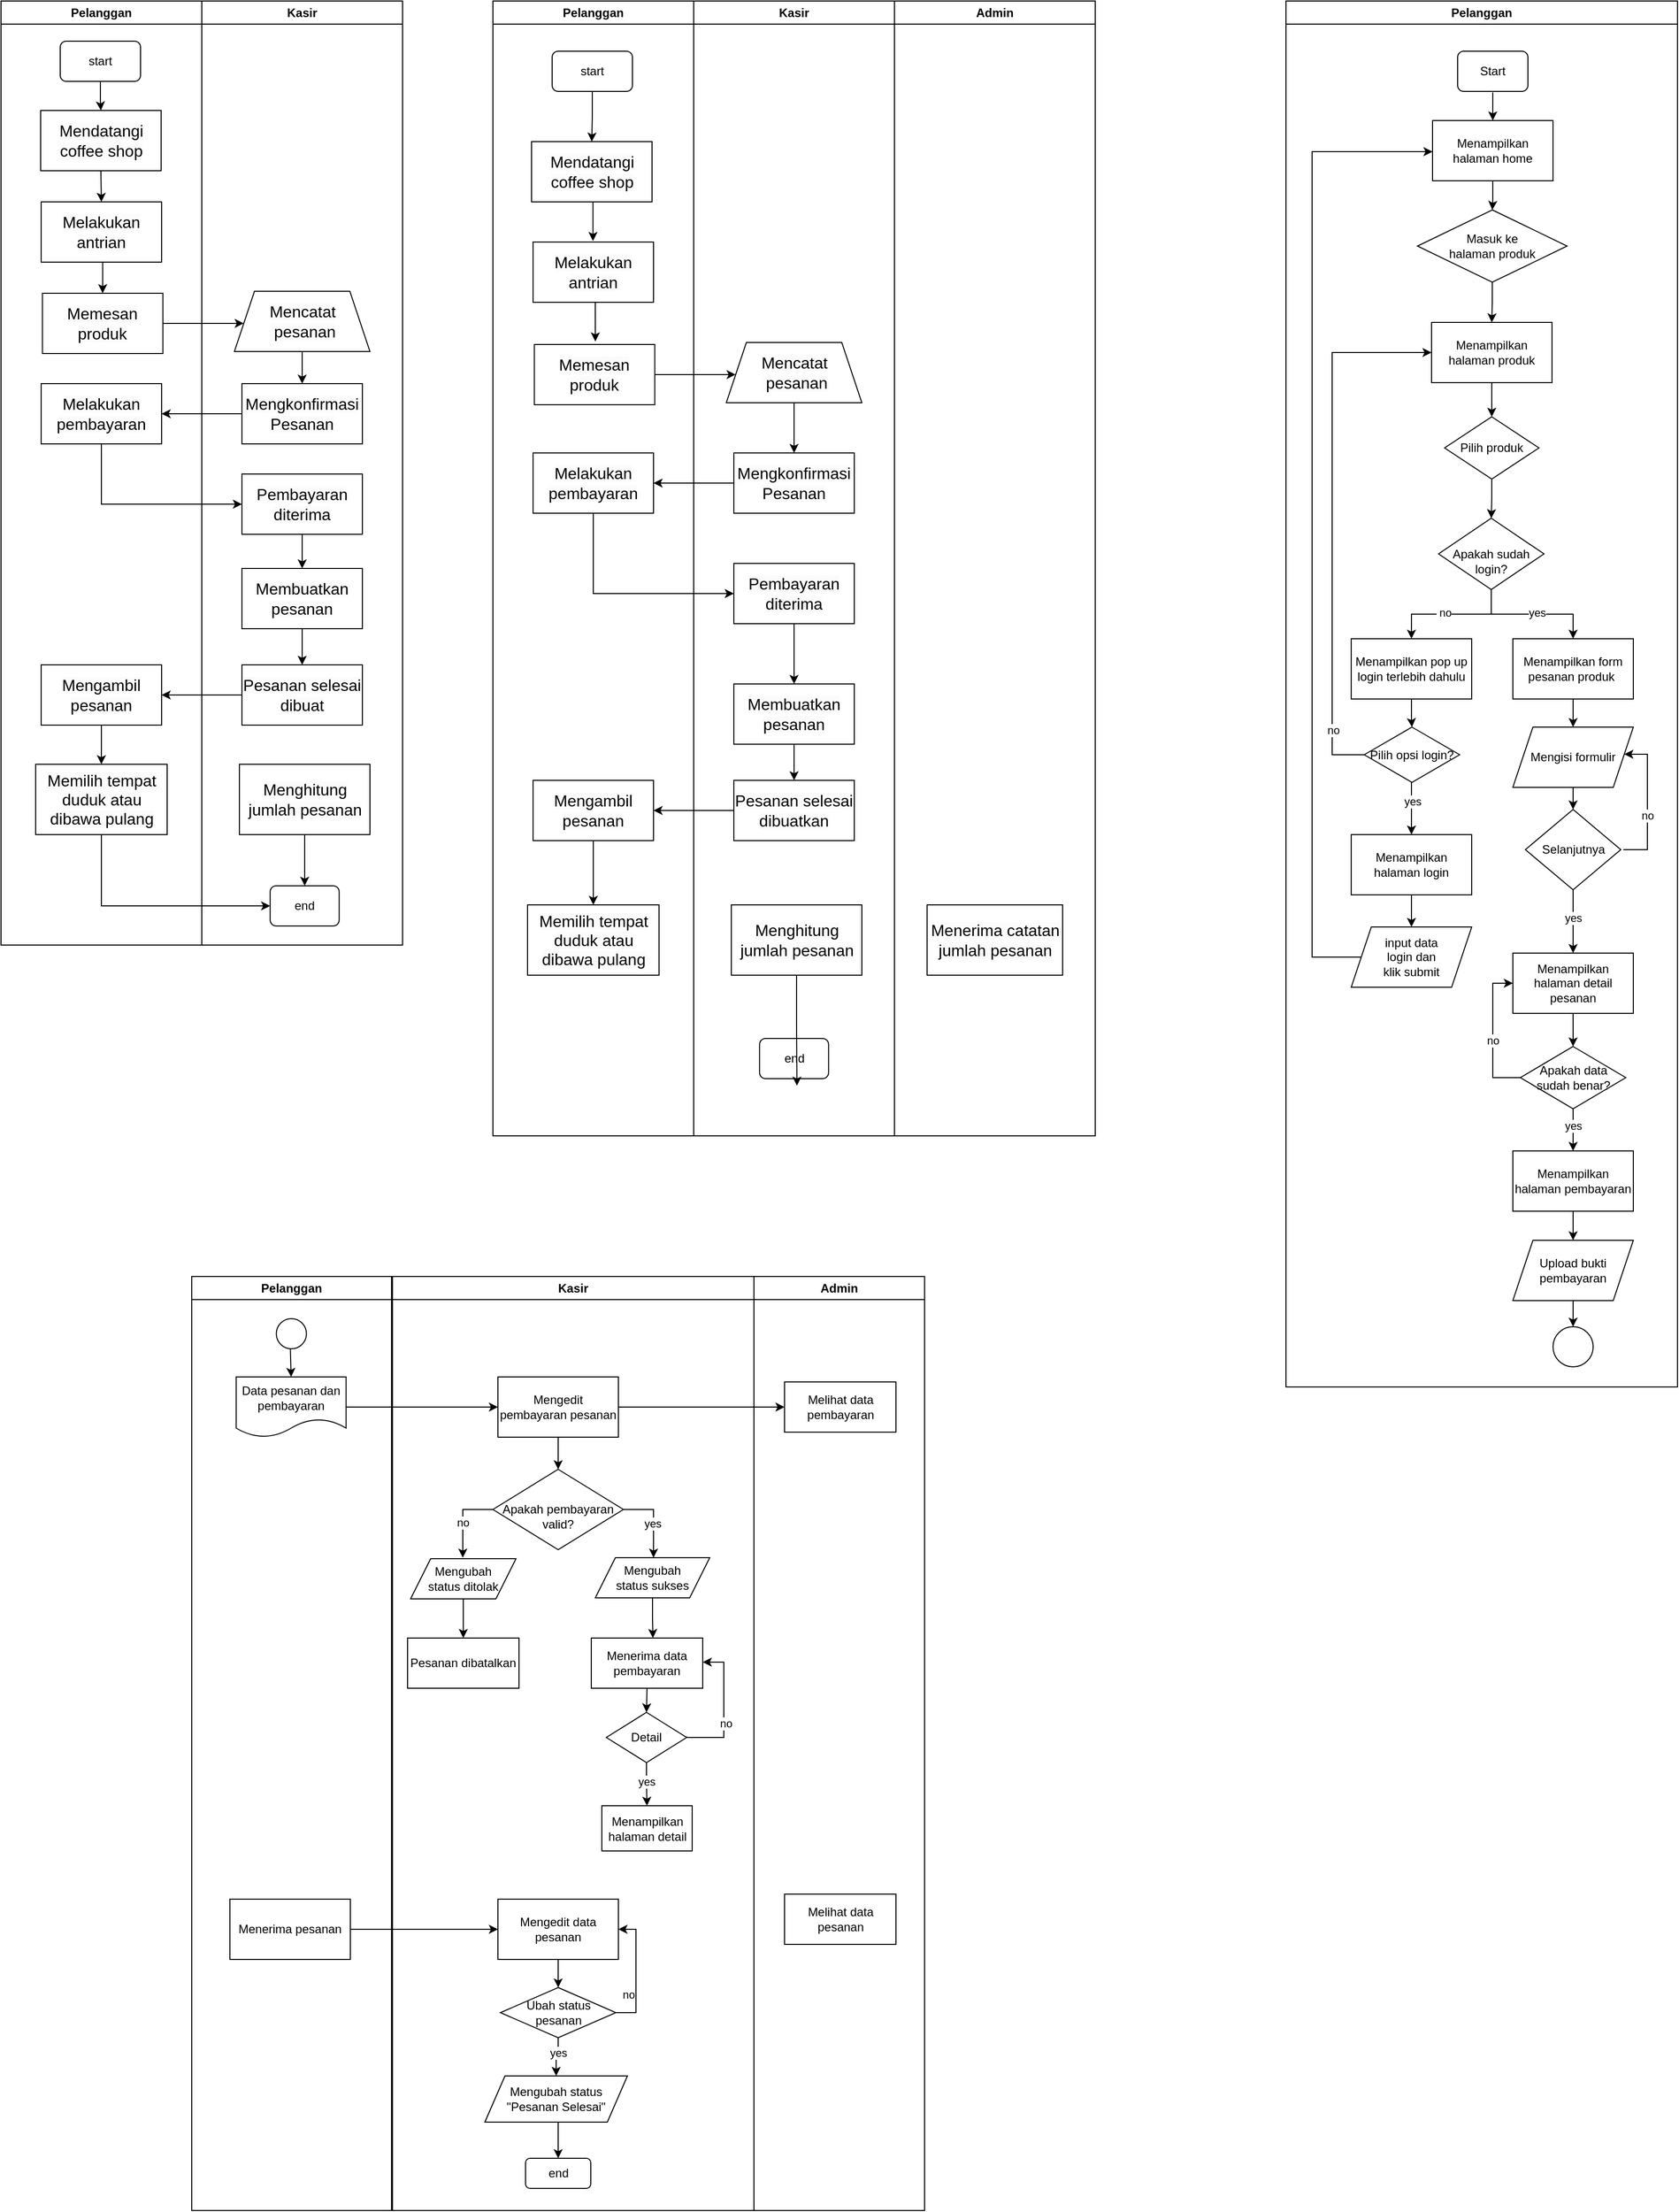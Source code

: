 <mxfile version="22.1.7" type="github">
  <diagram name="arsi -berjalan" id="NJvHbYUtmTnHZ8qLv1Gm">
    <mxGraphModel dx="2171" dy="1382" grid="1" gridSize="10" guides="1" tooltips="1" connect="1" arrows="1" fold="1" page="1" pageScale="1" pageWidth="827" pageHeight="1169" math="0" shadow="0">
      <root>
        <mxCell id="0" />
        <mxCell id="1" parent="0" />
        <mxCell id="jcb7iHF1FWQuhyqtT_9i-1" value="Pelanggan" style="swimlane;whiteSpace=wrap;html=1;" parent="1" vertex="1">
          <mxGeometry x="80" y="80" width="200" height="940" as="geometry" />
        </mxCell>
        <mxCell id="jcb7iHF1FWQuhyqtT_9i-131" style="edgeStyle=orthogonalEdgeStyle;rounded=0;orthogonalLoop=1;jettySize=auto;html=1;exitX=0.5;exitY=1;exitDx=0;exitDy=0;entryX=0.5;entryY=0;entryDx=0;entryDy=0;" parent="jcb7iHF1FWQuhyqtT_9i-1" source="jcb7iHF1FWQuhyqtT_9i-12" target="jcb7iHF1FWQuhyqtT_9i-31" edge="1">
          <mxGeometry relative="1" as="geometry" />
        </mxCell>
        <mxCell id="jcb7iHF1FWQuhyqtT_9i-12" value="&lt;span style=&quot;color: rgb(0, 0, 0); font-family: Helvetica; font-size: 16px; font-style: normal; font-variant-ligatures: normal; font-variant-caps: normal; font-weight: 400; letter-spacing: normal; orphans: 2; text-align: center; text-indent: 0px; text-transform: none; widows: 2; word-spacing: 0px; -webkit-text-stroke-width: 0px; background-color: rgb(251, 251, 251); text-decoration-thickness: initial; text-decoration-style: initial; text-decoration-color: initial; float: none; display: inline !important;&quot;&gt;Mendatangi coffee shop&lt;/span&gt;" style="rounded=0;whiteSpace=wrap;html=1;" parent="jcb7iHF1FWQuhyqtT_9i-1" vertex="1">
          <mxGeometry x="39.5" y="109" width="120" height="60" as="geometry" />
        </mxCell>
        <mxCell id="jcb7iHF1FWQuhyqtT_9i-14" value="&lt;span style=&quot;color: rgb(0, 0, 0); font-family: Helvetica; font-size: 16px; font-style: normal; font-variant-ligatures: normal; font-variant-caps: normal; font-weight: 400; letter-spacing: normal; orphans: 2; text-align: center; text-indent: 0px; text-transform: none; widows: 2; word-spacing: 0px; -webkit-text-stroke-width: 0px; background-color: rgb(251, 251, 251); text-decoration-thickness: initial; text-decoration-style: initial; text-decoration-color: initial; float: none; display: inline !important;&quot;&gt;Memesan produk&lt;/span&gt;" style="rounded=0;whiteSpace=wrap;html=1;" parent="jcb7iHF1FWQuhyqtT_9i-1" vertex="1">
          <mxGeometry x="41.27" y="291" width="120" height="60" as="geometry" />
        </mxCell>
        <mxCell id="jcb7iHF1FWQuhyqtT_9i-19" style="edgeStyle=orthogonalEdgeStyle;rounded=0;orthogonalLoop=1;jettySize=auto;html=1;entryX=0.5;entryY=0;entryDx=0;entryDy=0;" parent="jcb7iHF1FWQuhyqtT_9i-1" source="jcb7iHF1FWQuhyqtT_9i-20" target="jcb7iHF1FWQuhyqtT_9i-12" edge="1">
          <mxGeometry relative="1" as="geometry" />
        </mxCell>
        <mxCell id="jcb7iHF1FWQuhyqtT_9i-20" value="start" style="rounded=1;whiteSpace=wrap;html=1;" parent="jcb7iHF1FWQuhyqtT_9i-1" vertex="1">
          <mxGeometry x="59" y="40" width="80" height="40" as="geometry" />
        </mxCell>
        <mxCell id="jcb7iHF1FWQuhyqtT_9i-133" style="edgeStyle=orthogonalEdgeStyle;rounded=0;orthogonalLoop=1;jettySize=auto;html=1;exitX=0.5;exitY=1;exitDx=0;exitDy=0;entryX=0.5;entryY=0;entryDx=0;entryDy=0;" parent="jcb7iHF1FWQuhyqtT_9i-1" source="jcb7iHF1FWQuhyqtT_9i-31" target="jcb7iHF1FWQuhyqtT_9i-14" edge="1">
          <mxGeometry relative="1" as="geometry" />
        </mxCell>
        <mxCell id="jcb7iHF1FWQuhyqtT_9i-31" value="&lt;span style=&quot;color: rgb(0, 0, 0); font-family: Helvetica; font-size: 16px; font-style: normal; font-variant-ligatures: normal; font-variant-caps: normal; font-weight: 400; letter-spacing: normal; orphans: 2; text-align: center; text-indent: 0px; text-transform: none; widows: 2; word-spacing: 0px; -webkit-text-stroke-width: 0px; background-color: rgb(251, 251, 251); text-decoration-thickness: initial; text-decoration-style: initial; text-decoration-color: initial; float: none; display: inline !important;&quot;&gt;Melakukan antrian&lt;/span&gt;" style="rounded=0;whiteSpace=wrap;html=1;" parent="jcb7iHF1FWQuhyqtT_9i-1" vertex="1">
          <mxGeometry x="40" y="200" width="120" height="60" as="geometry" />
        </mxCell>
        <mxCell id="jcb7iHF1FWQuhyqtT_9i-77" value="&lt;span style=&quot;color: rgb(0, 0, 0); font-family: Helvetica; font-size: 16px; font-style: normal; font-variant-ligatures: normal; font-variant-caps: normal; font-weight: 400; letter-spacing: normal; orphans: 2; text-align: center; text-indent: 0px; text-transform: none; widows: 2; word-spacing: 0px; -webkit-text-stroke-width: 0px; background-color: rgb(251, 251, 251); text-decoration-thickness: initial; text-decoration-style: initial; text-decoration-color: initial; float: none; display: inline !important;&quot;&gt;Melakukan pembayaran&lt;/span&gt;" style="rounded=0;whiteSpace=wrap;html=1;" parent="jcb7iHF1FWQuhyqtT_9i-1" vertex="1">
          <mxGeometry x="40" y="381" width="120" height="60" as="geometry" />
        </mxCell>
        <mxCell id="jcb7iHF1FWQuhyqtT_9i-93" style="edgeStyle=orthogonalEdgeStyle;rounded=0;orthogonalLoop=1;jettySize=auto;html=1;exitX=0.5;exitY=1;exitDx=0;exitDy=0;" parent="jcb7iHF1FWQuhyqtT_9i-1" source="jcb7iHF1FWQuhyqtT_9i-79" target="jcb7iHF1FWQuhyqtT_9i-88" edge="1">
          <mxGeometry relative="1" as="geometry" />
        </mxCell>
        <mxCell id="jcb7iHF1FWQuhyqtT_9i-79" value="&lt;span style=&quot;color: rgb(0, 0, 0); font-family: Helvetica; font-size: 16px; font-style: normal; font-variant-ligatures: normal; font-variant-caps: normal; font-weight: 400; letter-spacing: normal; orphans: 2; text-align: center; text-indent: 0px; text-transform: none; widows: 2; word-spacing: 0px; -webkit-text-stroke-width: 0px; background-color: rgb(251, 251, 251); text-decoration-thickness: initial; text-decoration-style: initial; text-decoration-color: initial; float: none; display: inline !important;&quot;&gt;Mengambil pesanan&lt;/span&gt;" style="rounded=0;whiteSpace=wrap;html=1;" parent="jcb7iHF1FWQuhyqtT_9i-1" vertex="1">
          <mxGeometry x="40" y="661" width="120" height="60" as="geometry" />
        </mxCell>
        <mxCell id="jcb7iHF1FWQuhyqtT_9i-88" value="&lt;span style=&quot;color: rgb(0, 0, 0); font-family: Helvetica; font-size: 16px; font-style: normal; font-variant-ligatures: normal; font-variant-caps: normal; font-weight: 400; letter-spacing: normal; orphans: 2; text-align: center; text-indent: 0px; text-transform: none; widows: 2; word-spacing: 0px; -webkit-text-stroke-width: 0px; background-color: rgb(251, 251, 251); text-decoration-thickness: initial; text-decoration-style: initial; text-decoration-color: initial; float: none; display: inline !important;&quot;&gt;Memilih tempat duduk atau dibawa pulang&lt;/span&gt;" style="rounded=0;whiteSpace=wrap;html=1;" parent="jcb7iHF1FWQuhyqtT_9i-1" vertex="1">
          <mxGeometry x="34.5" y="760" width="131" height="70" as="geometry" />
        </mxCell>
        <mxCell id="jcb7iHF1FWQuhyqtT_9i-21" value="Kasir" style="swimlane;whiteSpace=wrap;html=1;" parent="1" vertex="1">
          <mxGeometry x="280" y="80" width="200" height="940" as="geometry" />
        </mxCell>
        <mxCell id="jcb7iHF1FWQuhyqtT_9i-70" value="&lt;span style=&quot;font-size: 16px;&quot;&gt;Mencatat Form pesanan&lt;/span&gt;" style="shape=document;whiteSpace=wrap;html=1;boundedLbl=1;" parent="jcb7iHF1FWQuhyqtT_9i-21" vertex="1">
          <mxGeometry x="53.75" y="305" width="92" height="40" as="geometry" />
        </mxCell>
        <mxCell id="jcb7iHF1FWQuhyqtT_9i-76" style="edgeStyle=orthogonalEdgeStyle;rounded=0;orthogonalLoop=1;jettySize=auto;html=1;exitX=0.5;exitY=1;exitDx=0;exitDy=0;" parent="jcb7iHF1FWQuhyqtT_9i-21" source="jcb7iHF1FWQuhyqtT_9i-74" target="jcb7iHF1FWQuhyqtT_9i-15" edge="1">
          <mxGeometry relative="1" as="geometry" />
        </mxCell>
        <mxCell id="jcb7iHF1FWQuhyqtT_9i-74" value="&lt;span style=&quot;color: rgb(0, 0, 0); font-family: Helvetica; font-size: 16px; font-style: normal; font-variant-ligatures: normal; font-variant-caps: normal; font-weight: 400; letter-spacing: normal; orphans: 2; text-align: center; text-indent: 0px; text-transform: none; widows: 2; word-spacing: 0px; -webkit-text-stroke-width: 0px; background-color: rgb(251, 251, 251); text-decoration-thickness: initial; text-decoration-style: initial; text-decoration-color: initial; float: none; display: inline !important;&quot;&gt;Mencatat&lt;br&gt;&amp;nbsp;pesanan&lt;/span&gt;" style="shape=trapezoid;perimeter=trapezoidPerimeter;whiteSpace=wrap;html=1;fixedSize=1;" parent="jcb7iHF1FWQuhyqtT_9i-21" vertex="1">
          <mxGeometry x="32.5" y="289" width="135" height="60" as="geometry" />
        </mxCell>
        <mxCell id="jcb7iHF1FWQuhyqtT_9i-46" value="end" style="rounded=1;whiteSpace=wrap;html=1;" parent="jcb7iHF1FWQuhyqtT_9i-21" vertex="1">
          <mxGeometry x="68.12" y="881" width="68.75" height="40" as="geometry" />
        </mxCell>
        <mxCell id="jcb7iHF1FWQuhyqtT_9i-15" value="&lt;span style=&quot;color: rgb(0, 0, 0); font-family: Helvetica; font-size: 16px; font-style: normal; font-variant-ligatures: normal; font-variant-caps: normal; font-weight: 400; letter-spacing: normal; orphans: 2; text-align: center; text-indent: 0px; text-transform: none; widows: 2; word-spacing: 0px; -webkit-text-stroke-width: 0px; background-color: rgb(251, 251, 251); text-decoration-thickness: initial; text-decoration-style: initial; text-decoration-color: initial; float: none; display: inline !important;&quot;&gt;Mengkonfirmasi Pesanan&lt;/span&gt;" style="rounded=0;whiteSpace=wrap;html=1;" parent="jcb7iHF1FWQuhyqtT_9i-21" vertex="1">
          <mxGeometry x="40" y="381" width="120" height="60" as="geometry" />
        </mxCell>
        <mxCell id="jcb7iHF1FWQuhyqtT_9i-85" style="edgeStyle=orthogonalEdgeStyle;rounded=0;orthogonalLoop=1;jettySize=auto;html=1;exitX=0.5;exitY=1;exitDx=0;exitDy=0;" parent="jcb7iHF1FWQuhyqtT_9i-21" source="jcb7iHF1FWQuhyqtT_9i-81" target="jcb7iHF1FWQuhyqtT_9i-84" edge="1">
          <mxGeometry relative="1" as="geometry" />
        </mxCell>
        <mxCell id="jcb7iHF1FWQuhyqtT_9i-81" value="&lt;span style=&quot;color: rgb(0, 0, 0); font-family: Helvetica; font-size: 16px; font-style: normal; font-variant-ligatures: normal; font-variant-caps: normal; font-weight: 400; letter-spacing: normal; orphans: 2; text-align: center; text-indent: 0px; text-transform: none; widows: 2; word-spacing: 0px; -webkit-text-stroke-width: 0px; background-color: rgb(251, 251, 251); text-decoration-thickness: initial; text-decoration-style: initial; text-decoration-color: initial; float: none; display: inline !important;&quot;&gt;Pembayaran diterima&lt;/span&gt;" style="rounded=0;whiteSpace=wrap;html=1;" parent="jcb7iHF1FWQuhyqtT_9i-21" vertex="1">
          <mxGeometry x="40" y="471" width="120" height="60" as="geometry" />
        </mxCell>
        <mxCell id="jcb7iHF1FWQuhyqtT_9i-97" style="edgeStyle=orthogonalEdgeStyle;rounded=0;orthogonalLoop=1;jettySize=auto;html=1;exitX=0.5;exitY=1;exitDx=0;exitDy=0;entryX=0.5;entryY=0;entryDx=0;entryDy=0;" parent="jcb7iHF1FWQuhyqtT_9i-21" source="jcb7iHF1FWQuhyqtT_9i-84" target="jcb7iHF1FWQuhyqtT_9i-86" edge="1">
          <mxGeometry relative="1" as="geometry" />
        </mxCell>
        <mxCell id="jcb7iHF1FWQuhyqtT_9i-84" value="&lt;span style=&quot;color: rgb(0, 0, 0); font-family: Helvetica; font-size: 16px; font-style: normal; font-variant-ligatures: normal; font-variant-caps: normal; font-weight: 400; letter-spacing: normal; orphans: 2; text-align: center; text-indent: 0px; text-transform: none; widows: 2; word-spacing: 0px; -webkit-text-stroke-width: 0px; background-color: rgb(251, 251, 251); text-decoration-thickness: initial; text-decoration-style: initial; text-decoration-color: initial; float: none; display: inline !important;&quot;&gt;Membuatkan pesanan&lt;/span&gt;" style="rounded=0;whiteSpace=wrap;html=1;" parent="jcb7iHF1FWQuhyqtT_9i-21" vertex="1">
          <mxGeometry x="40" y="565" width="120" height="60" as="geometry" />
        </mxCell>
        <mxCell id="jcb7iHF1FWQuhyqtT_9i-86" value="&lt;span style=&quot;color: rgb(0, 0, 0); font-family: Helvetica; font-size: 16px; font-style: normal; font-variant-ligatures: normal; font-variant-caps: normal; font-weight: 400; letter-spacing: normal; orphans: 2; text-align: center; text-indent: 0px; text-transform: none; widows: 2; word-spacing: 0px; -webkit-text-stroke-width: 0px; background-color: rgb(251, 251, 251); text-decoration-thickness: initial; text-decoration-style: initial; text-decoration-color: initial; float: none; display: inline !important;&quot;&gt;Pesanan selesai dibuat&lt;/span&gt;" style="rounded=0;whiteSpace=wrap;html=1;" parent="jcb7iHF1FWQuhyqtT_9i-21" vertex="1">
          <mxGeometry x="40" y="661" width="120" height="60" as="geometry" />
        </mxCell>
        <mxCell id="jcb7iHF1FWQuhyqtT_9i-134" style="edgeStyle=orthogonalEdgeStyle;rounded=0;orthogonalLoop=1;jettySize=auto;html=1;exitX=0.5;exitY=1;exitDx=0;exitDy=0;" parent="jcb7iHF1FWQuhyqtT_9i-21" source="jcb7iHF1FWQuhyqtT_9i-94" target="jcb7iHF1FWQuhyqtT_9i-46" edge="1">
          <mxGeometry relative="1" as="geometry" />
        </mxCell>
        <mxCell id="jcb7iHF1FWQuhyqtT_9i-94" value="&lt;span style=&quot;color: rgb(0, 0, 0); font-family: Helvetica; font-size: 16px; font-style: normal; font-variant-ligatures: normal; font-variant-caps: normal; font-weight: 400; letter-spacing: normal; orphans: 2; text-align: center; text-indent: 0px; text-transform: none; widows: 2; word-spacing: 0px; -webkit-text-stroke-width: 0px; background-color: rgb(251, 251, 251); text-decoration-thickness: initial; text-decoration-style: initial; text-decoration-color: initial; float: none; display: inline !important;&quot;&gt;Menghitung jumlah pesanan&lt;/span&gt;" style="rounded=0;whiteSpace=wrap;html=1;" parent="jcb7iHF1FWQuhyqtT_9i-21" vertex="1">
          <mxGeometry x="37.5" y="760" width="130" height="70" as="geometry" />
        </mxCell>
        <mxCell id="jcb7iHF1FWQuhyqtT_9i-69" style="edgeStyle=orthogonalEdgeStyle;rounded=0;orthogonalLoop=1;jettySize=auto;html=1;exitX=1;exitY=0.5;exitDx=0;exitDy=0;entryX=0.069;entryY=0.533;entryDx=0;entryDy=0;entryPerimeter=0;" parent="1" source="jcb7iHF1FWQuhyqtT_9i-14" target="jcb7iHF1FWQuhyqtT_9i-74" edge="1">
          <mxGeometry relative="1" as="geometry">
            <mxPoint x="201.27" y="401" as="sourcePoint" />
            <mxPoint x="310" y="401" as="targetPoint" />
          </mxGeometry>
        </mxCell>
        <mxCell id="jcb7iHF1FWQuhyqtT_9i-78" style="edgeStyle=orthogonalEdgeStyle;rounded=0;orthogonalLoop=1;jettySize=auto;html=1;exitX=0;exitY=0.5;exitDx=0;exitDy=0;entryX=1;entryY=0.5;entryDx=0;entryDy=0;" parent="1" source="jcb7iHF1FWQuhyqtT_9i-15" target="jcb7iHF1FWQuhyqtT_9i-77" edge="1">
          <mxGeometry relative="1" as="geometry" />
        </mxCell>
        <mxCell id="jcb7iHF1FWQuhyqtT_9i-83" style="edgeStyle=orthogonalEdgeStyle;rounded=0;orthogonalLoop=1;jettySize=auto;html=1;exitX=0.5;exitY=1;exitDx=0;exitDy=0;entryX=0;entryY=0.5;entryDx=0;entryDy=0;" parent="1" source="jcb7iHF1FWQuhyqtT_9i-77" target="jcb7iHF1FWQuhyqtT_9i-81" edge="1">
          <mxGeometry relative="1" as="geometry" />
        </mxCell>
        <mxCell id="jcb7iHF1FWQuhyqtT_9i-87" style="edgeStyle=orthogonalEdgeStyle;rounded=0;orthogonalLoop=1;jettySize=auto;html=1;exitX=0;exitY=0.5;exitDx=0;exitDy=0;entryX=1;entryY=0.5;entryDx=0;entryDy=0;" parent="1" source="jcb7iHF1FWQuhyqtT_9i-86" target="jcb7iHF1FWQuhyqtT_9i-79" edge="1">
          <mxGeometry relative="1" as="geometry" />
        </mxCell>
        <mxCell id="jcb7iHF1FWQuhyqtT_9i-99" value="Pelanggan" style="swimlane;whiteSpace=wrap;html=1;" parent="1" vertex="1">
          <mxGeometry x="570" y="80" width="200" height="1130" as="geometry" />
        </mxCell>
        <mxCell id="jcb7iHF1FWQuhyqtT_9i-100" value="&lt;span style=&quot;color: rgb(0, 0, 0); font-family: Helvetica; font-size: 16px; font-style: normal; font-variant-ligatures: normal; font-variant-caps: normal; font-weight: 400; letter-spacing: normal; orphans: 2; text-align: center; text-indent: 0px; text-transform: none; widows: 2; word-spacing: 0px; -webkit-text-stroke-width: 0px; background-color: rgb(251, 251, 251); text-decoration-thickness: initial; text-decoration-style: initial; text-decoration-color: initial; float: none; display: inline !important;&quot;&gt;Mendatangi coffee shop&lt;/span&gt;" style="rounded=0;whiteSpace=wrap;html=1;" parent="jcb7iHF1FWQuhyqtT_9i-99" vertex="1">
          <mxGeometry x="38.5" y="140" width="120" height="60" as="geometry" />
        </mxCell>
        <mxCell id="jcb7iHF1FWQuhyqtT_9i-101" value="&lt;span style=&quot;color: rgb(0, 0, 0); font-family: Helvetica; font-size: 16px; font-style: normal; font-variant-ligatures: normal; font-variant-caps: normal; font-weight: 400; letter-spacing: normal; orphans: 2; text-align: center; text-indent: 0px; text-transform: none; widows: 2; word-spacing: 0px; -webkit-text-stroke-width: 0px; background-color: rgb(251, 251, 251); text-decoration-thickness: initial; text-decoration-style: initial; text-decoration-color: initial; float: none; display: inline !important;&quot;&gt;Memesan produk&lt;/span&gt;" style="rounded=0;whiteSpace=wrap;html=1;" parent="jcb7iHF1FWQuhyqtT_9i-99" vertex="1">
          <mxGeometry x="41.27" y="342" width="120" height="60" as="geometry" />
        </mxCell>
        <mxCell id="jcb7iHF1FWQuhyqtT_9i-102" style="edgeStyle=orthogonalEdgeStyle;rounded=0;orthogonalLoop=1;jettySize=auto;html=1;entryX=0.5;entryY=0;entryDx=0;entryDy=0;" parent="jcb7iHF1FWQuhyqtT_9i-99" source="jcb7iHF1FWQuhyqtT_9i-103" target="jcb7iHF1FWQuhyqtT_9i-100" edge="1">
          <mxGeometry relative="1" as="geometry" />
        </mxCell>
        <mxCell id="jcb7iHF1FWQuhyqtT_9i-103" value="start" style="rounded=1;whiteSpace=wrap;html=1;" parent="jcb7iHF1FWQuhyqtT_9i-99" vertex="1">
          <mxGeometry x="59" y="50" width="80" height="40" as="geometry" />
        </mxCell>
        <mxCell id="jcb7iHF1FWQuhyqtT_9i-104" value="&lt;span style=&quot;color: rgb(0, 0, 0); font-family: Helvetica; font-size: 16px; font-style: normal; font-variant-ligatures: normal; font-variant-caps: normal; font-weight: 400; letter-spacing: normal; orphans: 2; text-align: center; text-indent: 0px; text-transform: none; widows: 2; word-spacing: 0px; -webkit-text-stroke-width: 0px; background-color: rgb(251, 251, 251); text-decoration-thickness: initial; text-decoration-style: initial; text-decoration-color: initial; float: none; display: inline !important;&quot;&gt;Melakukan antrian&lt;/span&gt;" style="rounded=0;whiteSpace=wrap;html=1;" parent="jcb7iHF1FWQuhyqtT_9i-99" vertex="1">
          <mxGeometry x="40" y="240" width="120" height="60" as="geometry" />
        </mxCell>
        <mxCell id="jcb7iHF1FWQuhyqtT_9i-105" style="edgeStyle=orthogonalEdgeStyle;rounded=0;orthogonalLoop=1;jettySize=auto;html=1;exitX=0.5;exitY=1;exitDx=0;exitDy=0;entryX=0.464;entryY=-0.017;entryDx=0;entryDy=0;entryPerimeter=0;" parent="jcb7iHF1FWQuhyqtT_9i-99" edge="1">
          <mxGeometry relative="1" as="geometry">
            <mxPoint x="102.5" y="200" as="sourcePoint" />
            <mxPoint x="99.68" y="238.98" as="targetPoint" />
          </mxGeometry>
        </mxCell>
        <mxCell id="jcb7iHF1FWQuhyqtT_9i-106" style="edgeStyle=orthogonalEdgeStyle;rounded=0;orthogonalLoop=1;jettySize=auto;html=1;exitX=0.5;exitY=1;exitDx=0;exitDy=0;entryX=0.448;entryY=-0.05;entryDx=0;entryDy=0;entryPerimeter=0;" parent="jcb7iHF1FWQuhyqtT_9i-99" edge="1">
          <mxGeometry relative="1" as="geometry">
            <mxPoint x="107" y="300" as="sourcePoint" />
            <mxPoint x="102.03" y="339" as="targetPoint" />
          </mxGeometry>
        </mxCell>
        <mxCell id="jcb7iHF1FWQuhyqtT_9i-107" value="&lt;span style=&quot;color: rgb(0, 0, 0); font-family: Helvetica; font-size: 16px; font-style: normal; font-variant-ligatures: normal; font-variant-caps: normal; font-weight: 400; letter-spacing: normal; orphans: 2; text-align: center; text-indent: 0px; text-transform: none; widows: 2; word-spacing: 0px; -webkit-text-stroke-width: 0px; background-color: rgb(251, 251, 251); text-decoration-thickness: initial; text-decoration-style: initial; text-decoration-color: initial; float: none; display: inline !important;&quot;&gt;Melakukan pembayaran&lt;/span&gt;" style="rounded=0;whiteSpace=wrap;html=1;" parent="jcb7iHF1FWQuhyqtT_9i-99" vertex="1">
          <mxGeometry x="40" y="450" width="120" height="60" as="geometry" />
        </mxCell>
        <mxCell id="jcb7iHF1FWQuhyqtT_9i-108" style="edgeStyle=orthogonalEdgeStyle;rounded=0;orthogonalLoop=1;jettySize=auto;html=1;exitX=0.5;exitY=1;exitDx=0;exitDy=0;" parent="jcb7iHF1FWQuhyqtT_9i-99" source="jcb7iHF1FWQuhyqtT_9i-109" target="jcb7iHF1FWQuhyqtT_9i-110" edge="1">
          <mxGeometry relative="1" as="geometry" />
        </mxCell>
        <mxCell id="jcb7iHF1FWQuhyqtT_9i-109" value="&lt;span style=&quot;color: rgb(0, 0, 0); font-family: Helvetica; font-size: 16px; font-style: normal; font-variant-ligatures: normal; font-variant-caps: normal; font-weight: 400; letter-spacing: normal; orphans: 2; text-align: center; text-indent: 0px; text-transform: none; widows: 2; word-spacing: 0px; -webkit-text-stroke-width: 0px; background-color: rgb(251, 251, 251); text-decoration-thickness: initial; text-decoration-style: initial; text-decoration-color: initial; float: none; display: inline !important;&quot;&gt;Mengambil pesanan&lt;/span&gt;" style="rounded=0;whiteSpace=wrap;html=1;" parent="jcb7iHF1FWQuhyqtT_9i-99" vertex="1">
          <mxGeometry x="40" y="776" width="120" height="60" as="geometry" />
        </mxCell>
        <mxCell id="jcb7iHF1FWQuhyqtT_9i-110" value="&lt;span style=&quot;color: rgb(0, 0, 0); font-family: Helvetica; font-size: 16px; font-style: normal; font-variant-ligatures: normal; font-variant-caps: normal; font-weight: 400; letter-spacing: normal; orphans: 2; text-align: center; text-indent: 0px; text-transform: none; widows: 2; word-spacing: 0px; -webkit-text-stroke-width: 0px; background-color: rgb(251, 251, 251); text-decoration-thickness: initial; text-decoration-style: initial; text-decoration-color: initial; float: none; display: inline !important;&quot;&gt;Memilih tempat duduk atau dibawa pulang&lt;/span&gt;" style="rounded=0;whiteSpace=wrap;html=1;" parent="jcb7iHF1FWQuhyqtT_9i-99" vertex="1">
          <mxGeometry x="34.5" y="900" width="131" height="70" as="geometry" />
        </mxCell>
        <mxCell id="jcb7iHF1FWQuhyqtT_9i-111" value="Kasir" style="swimlane;whiteSpace=wrap;html=1;" parent="1" vertex="1">
          <mxGeometry x="770" y="80" width="200" height="1130" as="geometry" />
        </mxCell>
        <mxCell id="jcb7iHF1FWQuhyqtT_9i-112" value="&lt;span style=&quot;font-size: 16px;&quot;&gt;Mencatat Form pesanan&lt;/span&gt;" style="shape=document;whiteSpace=wrap;html=1;boundedLbl=1;" parent="jcb7iHF1FWQuhyqtT_9i-111" vertex="1">
          <mxGeometry x="53.75" y="356" width="92" height="40" as="geometry" />
        </mxCell>
        <mxCell id="jcb7iHF1FWQuhyqtT_9i-113" style="edgeStyle=orthogonalEdgeStyle;rounded=0;orthogonalLoop=1;jettySize=auto;html=1;exitX=0.5;exitY=1;exitDx=0;exitDy=0;" parent="jcb7iHF1FWQuhyqtT_9i-111" source="jcb7iHF1FWQuhyqtT_9i-114" target="jcb7iHF1FWQuhyqtT_9i-116" edge="1">
          <mxGeometry relative="1" as="geometry" />
        </mxCell>
        <mxCell id="jcb7iHF1FWQuhyqtT_9i-114" value="&lt;span style=&quot;color: rgb(0, 0, 0); font-family: Helvetica; font-size: 16px; font-style: normal; font-variant-ligatures: normal; font-variant-caps: normal; font-weight: 400; letter-spacing: normal; orphans: 2; text-align: center; text-indent: 0px; text-transform: none; widows: 2; word-spacing: 0px; -webkit-text-stroke-width: 0px; background-color: rgb(251, 251, 251); text-decoration-thickness: initial; text-decoration-style: initial; text-decoration-color: initial; float: none; display: inline !important;&quot;&gt;Mencatat&lt;br&gt;&amp;nbsp;pesanan&lt;/span&gt;" style="shape=trapezoid;perimeter=trapezoidPerimeter;whiteSpace=wrap;html=1;fixedSize=1;" parent="jcb7iHF1FWQuhyqtT_9i-111" vertex="1">
          <mxGeometry x="32.5" y="340" width="135" height="60" as="geometry" />
        </mxCell>
        <mxCell id="jcb7iHF1FWQuhyqtT_9i-115" value="end" style="rounded=1;whiteSpace=wrap;html=1;" parent="jcb7iHF1FWQuhyqtT_9i-111" vertex="1">
          <mxGeometry x="65.63" y="1033" width="68.75" height="40" as="geometry" />
        </mxCell>
        <mxCell id="jcb7iHF1FWQuhyqtT_9i-116" value="&lt;span style=&quot;color: rgb(0, 0, 0); font-family: Helvetica; font-size: 16px; font-style: normal; font-variant-ligatures: normal; font-variant-caps: normal; font-weight: 400; letter-spacing: normal; orphans: 2; text-align: center; text-indent: 0px; text-transform: none; widows: 2; word-spacing: 0px; -webkit-text-stroke-width: 0px; background-color: rgb(251, 251, 251); text-decoration-thickness: initial; text-decoration-style: initial; text-decoration-color: initial; float: none; display: inline !important;&quot;&gt;Mengkonfirmasi Pesanan&lt;/span&gt;" style="rounded=0;whiteSpace=wrap;html=1;" parent="jcb7iHF1FWQuhyqtT_9i-111" vertex="1">
          <mxGeometry x="40" y="450" width="120" height="60" as="geometry" />
        </mxCell>
        <mxCell id="jcb7iHF1FWQuhyqtT_9i-117" style="edgeStyle=orthogonalEdgeStyle;rounded=0;orthogonalLoop=1;jettySize=auto;html=1;exitX=0.5;exitY=1;exitDx=0;exitDy=0;" parent="jcb7iHF1FWQuhyqtT_9i-111" source="jcb7iHF1FWQuhyqtT_9i-118" target="jcb7iHF1FWQuhyqtT_9i-120" edge="1">
          <mxGeometry relative="1" as="geometry" />
        </mxCell>
        <mxCell id="jcb7iHF1FWQuhyqtT_9i-118" value="&lt;span style=&quot;color: rgb(0, 0, 0); font-family: Helvetica; font-size: 16px; font-style: normal; font-variant-ligatures: normal; font-variant-caps: normal; font-weight: 400; letter-spacing: normal; orphans: 2; text-align: center; text-indent: 0px; text-transform: none; widows: 2; word-spacing: 0px; -webkit-text-stroke-width: 0px; background-color: rgb(251, 251, 251); text-decoration-thickness: initial; text-decoration-style: initial; text-decoration-color: initial; float: none; display: inline !important;&quot;&gt;Pembayaran diterima&lt;/span&gt;" style="rounded=0;whiteSpace=wrap;html=1;" parent="jcb7iHF1FWQuhyqtT_9i-111" vertex="1">
          <mxGeometry x="40" y="560" width="120" height="60" as="geometry" />
        </mxCell>
        <mxCell id="jcb7iHF1FWQuhyqtT_9i-119" style="edgeStyle=orthogonalEdgeStyle;rounded=0;orthogonalLoop=1;jettySize=auto;html=1;exitX=0.5;exitY=1;exitDx=0;exitDy=0;entryX=0.5;entryY=0;entryDx=0;entryDy=0;" parent="jcb7iHF1FWQuhyqtT_9i-111" source="jcb7iHF1FWQuhyqtT_9i-120" target="jcb7iHF1FWQuhyqtT_9i-121" edge="1">
          <mxGeometry relative="1" as="geometry" />
        </mxCell>
        <mxCell id="jcb7iHF1FWQuhyqtT_9i-120" value="&lt;span style=&quot;color: rgb(0, 0, 0); font-family: Helvetica; font-size: 16px; font-style: normal; font-variant-ligatures: normal; font-variant-caps: normal; font-weight: 400; letter-spacing: normal; orphans: 2; text-align: center; text-indent: 0px; text-transform: none; widows: 2; word-spacing: 0px; -webkit-text-stroke-width: 0px; background-color: rgb(251, 251, 251); text-decoration-thickness: initial; text-decoration-style: initial; text-decoration-color: initial; float: none; display: inline !important;&quot;&gt;Membuatkan pesanan&lt;/span&gt;" style="rounded=0;whiteSpace=wrap;html=1;" parent="jcb7iHF1FWQuhyqtT_9i-111" vertex="1">
          <mxGeometry x="40" y="680" width="120" height="60" as="geometry" />
        </mxCell>
        <mxCell id="jcb7iHF1FWQuhyqtT_9i-121" value="&lt;span style=&quot;color: rgb(0, 0, 0); font-family: Helvetica; font-size: 16px; font-style: normal; font-variant-ligatures: normal; font-variant-caps: normal; font-weight: 400; letter-spacing: normal; orphans: 2; text-align: center; text-indent: 0px; text-transform: none; widows: 2; word-spacing: 0px; -webkit-text-stroke-width: 0px; background-color: rgb(251, 251, 251); text-decoration-thickness: initial; text-decoration-style: initial; text-decoration-color: initial; float: none; display: inline !important;&quot;&gt;Pesanan selesai dibuatkan&lt;/span&gt;" style="rounded=0;whiteSpace=wrap;html=1;" parent="jcb7iHF1FWQuhyqtT_9i-111" vertex="1">
          <mxGeometry x="40" y="776" width="120" height="60" as="geometry" />
        </mxCell>
        <mxCell id="jcb7iHF1FWQuhyqtT_9i-122" style="edgeStyle=orthogonalEdgeStyle;rounded=0;orthogonalLoop=1;jettySize=auto;html=1;exitX=0.5;exitY=1;exitDx=0;exitDy=0;" parent="jcb7iHF1FWQuhyqtT_9i-111" source="jcb7iHF1FWQuhyqtT_9i-123" edge="1">
          <mxGeometry relative="1" as="geometry">
            <mxPoint x="102.87" y="1080.0" as="targetPoint" />
          </mxGeometry>
        </mxCell>
        <mxCell id="jcb7iHF1FWQuhyqtT_9i-123" value="&lt;span style=&quot;color: rgb(0, 0, 0); font-family: Helvetica; font-size: 16px; font-style: normal; font-variant-ligatures: normal; font-variant-caps: normal; font-weight: 400; letter-spacing: normal; orphans: 2; text-align: center; text-indent: 0px; text-transform: none; widows: 2; word-spacing: 0px; -webkit-text-stroke-width: 0px; background-color: rgb(251, 251, 251); text-decoration-thickness: initial; text-decoration-style: initial; text-decoration-color: initial; float: none; display: inline !important;&quot;&gt;Menghitung jumlah pesanan&lt;/span&gt;" style="rounded=0;whiteSpace=wrap;html=1;" parent="jcb7iHF1FWQuhyqtT_9i-111" vertex="1">
          <mxGeometry x="37.5" y="900" width="130" height="70" as="geometry" />
        </mxCell>
        <mxCell id="jcb7iHF1FWQuhyqtT_9i-124" value="Admin" style="swimlane;whiteSpace=wrap;html=1;startSize=23;" parent="1" vertex="1">
          <mxGeometry x="970" y="80" width="200" height="1130" as="geometry" />
        </mxCell>
        <mxCell id="jcb7iHF1FWQuhyqtT_9i-125" value="&lt;span style=&quot;color: rgb(0, 0, 0); font-family: Helvetica; font-size: 16px; font-style: normal; font-variant-ligatures: normal; font-variant-caps: normal; font-weight: 400; letter-spacing: normal; orphans: 2; text-align: center; text-indent: 0px; text-transform: none; widows: 2; word-spacing: 0px; -webkit-text-stroke-width: 0px; background-color: rgb(251, 251, 251); text-decoration-thickness: initial; text-decoration-style: initial; text-decoration-color: initial; float: none; display: inline !important;&quot;&gt;Menerima catatan jumlah pesanan&lt;/span&gt;" style="rounded=0;whiteSpace=wrap;html=1;" parent="jcb7iHF1FWQuhyqtT_9i-124" vertex="1">
          <mxGeometry x="32.5" y="900" width="135" height="70" as="geometry" />
        </mxCell>
        <mxCell id="jcb7iHF1FWQuhyqtT_9i-126" style="edgeStyle=orthogonalEdgeStyle;rounded=0;orthogonalLoop=1;jettySize=auto;html=1;exitX=1;exitY=0.5;exitDx=0;exitDy=0;entryX=0.069;entryY=0.533;entryDx=0;entryDy=0;entryPerimeter=0;" parent="1" source="jcb7iHF1FWQuhyqtT_9i-101" target="jcb7iHF1FWQuhyqtT_9i-114" edge="1">
          <mxGeometry relative="1" as="geometry">
            <mxPoint x="691.27" y="452" as="sourcePoint" />
            <mxPoint x="800" y="452" as="targetPoint" />
          </mxGeometry>
        </mxCell>
        <mxCell id="jcb7iHF1FWQuhyqtT_9i-127" style="edgeStyle=orthogonalEdgeStyle;rounded=0;orthogonalLoop=1;jettySize=auto;html=1;exitX=0;exitY=0.5;exitDx=0;exitDy=0;entryX=1;entryY=0.5;entryDx=0;entryDy=0;" parent="1" source="jcb7iHF1FWQuhyqtT_9i-116" target="jcb7iHF1FWQuhyqtT_9i-107" edge="1">
          <mxGeometry relative="1" as="geometry" />
        </mxCell>
        <mxCell id="jcb7iHF1FWQuhyqtT_9i-128" style="edgeStyle=orthogonalEdgeStyle;rounded=0;orthogonalLoop=1;jettySize=auto;html=1;exitX=0.5;exitY=1;exitDx=0;exitDy=0;entryX=0;entryY=0.5;entryDx=0;entryDy=0;" parent="1" source="jcb7iHF1FWQuhyqtT_9i-107" target="jcb7iHF1FWQuhyqtT_9i-118" edge="1">
          <mxGeometry relative="1" as="geometry" />
        </mxCell>
        <mxCell id="jcb7iHF1FWQuhyqtT_9i-129" style="edgeStyle=orthogonalEdgeStyle;rounded=0;orthogonalLoop=1;jettySize=auto;html=1;exitX=0;exitY=0.5;exitDx=0;exitDy=0;entryX=1;entryY=0.5;entryDx=0;entryDy=0;" parent="1" source="jcb7iHF1FWQuhyqtT_9i-121" target="jcb7iHF1FWQuhyqtT_9i-109" edge="1">
          <mxGeometry relative="1" as="geometry" />
        </mxCell>
        <mxCell id="jcb7iHF1FWQuhyqtT_9i-130" style="edgeStyle=orthogonalEdgeStyle;rounded=0;orthogonalLoop=1;jettySize=auto;html=1;exitX=0.5;exitY=1;exitDx=0;exitDy=0;entryX=0;entryY=0.5;entryDx=0;entryDy=0;" parent="1" source="jcb7iHF1FWQuhyqtT_9i-88" target="jcb7iHF1FWQuhyqtT_9i-46" edge="1">
          <mxGeometry relative="1" as="geometry" />
        </mxCell>
        <mxCell id="jcb7iHF1FWQuhyqtT_9i-187" value="Pelanggan" style="swimlane;whiteSpace=wrap;html=1;" parent="1" vertex="1">
          <mxGeometry x="1360" y="80" width="390" height="1380" as="geometry" />
        </mxCell>
        <mxCell id="jcb7iHF1FWQuhyqtT_9i-188" value="" style="edgeStyle=orthogonalEdgeStyle;rounded=0;orthogonalLoop=1;jettySize=auto;html=1;" parent="jcb7iHF1FWQuhyqtT_9i-187" edge="1">
          <mxGeometry relative="1" as="geometry">
            <mxPoint x="206" y="119.0" as="targetPoint" />
            <mxPoint x="206" y="91" as="sourcePoint" />
          </mxGeometry>
        </mxCell>
        <mxCell id="jcb7iHF1FWQuhyqtT_9i-189" value="Start" style="rounded=1;whiteSpace=wrap;html=1;" parent="jcb7iHF1FWQuhyqtT_9i-187" vertex="1">
          <mxGeometry x="171" y="50" width="70" height="40" as="geometry" />
        </mxCell>
        <mxCell id="jcb7iHF1FWQuhyqtT_9i-190" value="" style="edgeStyle=orthogonalEdgeStyle;rounded=0;orthogonalLoop=1;jettySize=auto;html=1;" parent="jcb7iHF1FWQuhyqtT_9i-187" source="jcb7iHF1FWQuhyqtT_9i-191" target="jcb7iHF1FWQuhyqtT_9i-193" edge="1">
          <mxGeometry relative="1" as="geometry" />
        </mxCell>
        <mxCell id="jcb7iHF1FWQuhyqtT_9i-191" value="Menampilkan halaman home" style="rounded=0;whiteSpace=wrap;html=1;" parent="jcb7iHF1FWQuhyqtT_9i-187" vertex="1">
          <mxGeometry x="146" y="119" width="120" height="60" as="geometry" />
        </mxCell>
        <mxCell id="jcb7iHF1FWQuhyqtT_9i-192" value="" style="edgeStyle=orthogonalEdgeStyle;rounded=0;orthogonalLoop=1;jettySize=auto;html=1;" parent="jcb7iHF1FWQuhyqtT_9i-187" source="jcb7iHF1FWQuhyqtT_9i-193" target="jcb7iHF1FWQuhyqtT_9i-195" edge="1">
          <mxGeometry relative="1" as="geometry" />
        </mxCell>
        <mxCell id="jcb7iHF1FWQuhyqtT_9i-193" value="Masuk ke &lt;br&gt;halaman produk" style="rhombus;whiteSpace=wrap;html=1;rounded=0;" parent="jcb7iHF1FWQuhyqtT_9i-187" vertex="1">
          <mxGeometry x="131" y="208" width="149" height="72" as="geometry" />
        </mxCell>
        <mxCell id="jcb7iHF1FWQuhyqtT_9i-194" value="" style="edgeStyle=orthogonalEdgeStyle;rounded=0;orthogonalLoop=1;jettySize=auto;html=1;" parent="jcb7iHF1FWQuhyqtT_9i-187" source="jcb7iHF1FWQuhyqtT_9i-195" target="jcb7iHF1FWQuhyqtT_9i-197" edge="1">
          <mxGeometry relative="1" as="geometry" />
        </mxCell>
        <mxCell id="jcb7iHF1FWQuhyqtT_9i-195" value="Menampilkan halaman produk" style="whiteSpace=wrap;html=1;rounded=0;" parent="jcb7iHF1FWQuhyqtT_9i-187" vertex="1">
          <mxGeometry x="145" y="320" width="120" height="60" as="geometry" />
        </mxCell>
        <mxCell id="jcb7iHF1FWQuhyqtT_9i-196" value="" style="edgeStyle=orthogonalEdgeStyle;rounded=0;orthogonalLoop=1;jettySize=auto;html=1;" parent="jcb7iHF1FWQuhyqtT_9i-187" source="jcb7iHF1FWQuhyqtT_9i-197" target="jcb7iHF1FWQuhyqtT_9i-200" edge="1">
          <mxGeometry relative="1" as="geometry" />
        </mxCell>
        <mxCell id="jcb7iHF1FWQuhyqtT_9i-197" value="Pilih produk" style="rhombus;whiteSpace=wrap;html=1;rounded=0;" parent="jcb7iHF1FWQuhyqtT_9i-187" vertex="1">
          <mxGeometry x="158" y="414" width="94" height="62" as="geometry" />
        </mxCell>
        <mxCell id="jcb7iHF1FWQuhyqtT_9i-198" value="" style="edgeStyle=orthogonalEdgeStyle;rounded=0;orthogonalLoop=1;jettySize=auto;html=1;" parent="jcb7iHF1FWQuhyqtT_9i-187" source="jcb7iHF1FWQuhyqtT_9i-200" target="jcb7iHF1FWQuhyqtT_9i-202" edge="1">
          <mxGeometry relative="1" as="geometry" />
        </mxCell>
        <mxCell id="jcb7iHF1FWQuhyqtT_9i-199" value="yes" style="edgeLabel;html=1;align=center;verticalAlign=middle;resizable=0;points=[];" parent="jcb7iHF1FWQuhyqtT_9i-198" connectable="0" vertex="1">
          <mxGeometry x="0.068" y="2" relative="1" as="geometry">
            <mxPoint as="offset" />
          </mxGeometry>
        </mxCell>
        <mxCell id="jcb7iHF1FWQuhyqtT_9i-200" value="&lt;br&gt;Apakah sudah login?" style="rhombus;whiteSpace=wrap;html=1;rounded=0;" parent="jcb7iHF1FWQuhyqtT_9i-187" vertex="1">
          <mxGeometry x="152" y="515" width="105" height="71" as="geometry" />
        </mxCell>
        <mxCell id="jcb7iHF1FWQuhyqtT_9i-201" style="edgeStyle=orthogonalEdgeStyle;rounded=0;orthogonalLoop=1;jettySize=auto;html=1;entryX=0.5;entryY=0;entryDx=0;entryDy=0;" parent="jcb7iHF1FWQuhyqtT_9i-187" source="jcb7iHF1FWQuhyqtT_9i-202" target="jcb7iHF1FWQuhyqtT_9i-217" edge="1">
          <mxGeometry relative="1" as="geometry" />
        </mxCell>
        <mxCell id="jcb7iHF1FWQuhyqtT_9i-202" value="Menampilkan form pesanan produk&amp;nbsp;" style="whiteSpace=wrap;html=1;rounded=0;" parent="jcb7iHF1FWQuhyqtT_9i-187" vertex="1">
          <mxGeometry x="226" y="635" width="120" height="60" as="geometry" />
        </mxCell>
        <mxCell id="jcb7iHF1FWQuhyqtT_9i-203" value="" style="edgeStyle=orthogonalEdgeStyle;rounded=0;orthogonalLoop=1;jettySize=auto;html=1;" parent="jcb7iHF1FWQuhyqtT_9i-187" source="jcb7iHF1FWQuhyqtT_9i-204" target="jcb7iHF1FWQuhyqtT_9i-211" edge="1">
          <mxGeometry relative="1" as="geometry" />
        </mxCell>
        <mxCell id="jcb7iHF1FWQuhyqtT_9i-204" value="Menampilkan pop up login terlebih dahulu" style="rounded=0;whiteSpace=wrap;html=1;" parent="jcb7iHF1FWQuhyqtT_9i-187" vertex="1">
          <mxGeometry x="65" y="635" width="120" height="60" as="geometry" />
        </mxCell>
        <mxCell id="jcb7iHF1FWQuhyqtT_9i-205" style="edgeStyle=orthogonalEdgeStyle;rounded=0;orthogonalLoop=1;jettySize=auto;html=1;" parent="jcb7iHF1FWQuhyqtT_9i-187" source="jcb7iHF1FWQuhyqtT_9i-200" target="jcb7iHF1FWQuhyqtT_9i-204" edge="1">
          <mxGeometry relative="1" as="geometry">
            <mxPoint x="116" y="668" as="targetPoint" />
          </mxGeometry>
        </mxCell>
        <mxCell id="jcb7iHF1FWQuhyqtT_9i-206" value="&amp;nbsp;no" style="edgeLabel;html=1;align=center;verticalAlign=middle;resizable=0;points=[];" parent="jcb7iHF1FWQuhyqtT_9i-205" connectable="0" vertex="1">
          <mxGeometry x="0.044" y="2" relative="1" as="geometry">
            <mxPoint x="-5" y="-4" as="offset" />
          </mxGeometry>
        </mxCell>
        <mxCell id="jcb7iHF1FWQuhyqtT_9i-207" value="" style="edgeStyle=orthogonalEdgeStyle;rounded=0;orthogonalLoop=1;jettySize=auto;html=1;" parent="jcb7iHF1FWQuhyqtT_9i-187" source="jcb7iHF1FWQuhyqtT_9i-211" edge="1">
          <mxGeometry relative="1" as="geometry">
            <mxPoint x="125" y="830" as="targetPoint" />
          </mxGeometry>
        </mxCell>
        <mxCell id="jcb7iHF1FWQuhyqtT_9i-208" value="yes" style="edgeLabel;html=1;align=center;verticalAlign=middle;resizable=0;points=[];" parent="jcb7iHF1FWQuhyqtT_9i-207" connectable="0" vertex="1">
          <mxGeometry x="-0.272" y="1" relative="1" as="geometry">
            <mxPoint as="offset" />
          </mxGeometry>
        </mxCell>
        <mxCell id="jcb7iHF1FWQuhyqtT_9i-209" style="edgeStyle=orthogonalEdgeStyle;rounded=0;orthogonalLoop=1;jettySize=auto;html=1;exitX=0;exitY=0.5;exitDx=0;exitDy=0;entryX=0;entryY=0.5;entryDx=0;entryDy=0;" parent="jcb7iHF1FWQuhyqtT_9i-187" source="jcb7iHF1FWQuhyqtT_9i-211" target="jcb7iHF1FWQuhyqtT_9i-195" edge="1">
          <mxGeometry relative="1" as="geometry">
            <Array as="points">
              <mxPoint x="46" y="751" />
              <mxPoint x="46" y="350" />
            </Array>
          </mxGeometry>
        </mxCell>
        <mxCell id="jcb7iHF1FWQuhyqtT_9i-210" value="no" style="edgeLabel;html=1;align=center;verticalAlign=middle;resizable=0;points=[];" parent="jcb7iHF1FWQuhyqtT_9i-209" connectable="0" vertex="1">
          <mxGeometry x="-0.79" y="-1" relative="1" as="geometry">
            <mxPoint y="-1" as="offset" />
          </mxGeometry>
        </mxCell>
        <mxCell id="jcb7iHF1FWQuhyqtT_9i-211" value="Pilih opsi login?" style="rhombus;whiteSpace=wrap;html=1;rounded=0;" parent="jcb7iHF1FWQuhyqtT_9i-187" vertex="1">
          <mxGeometry x="78" y="723" width="95" height="55" as="geometry" />
        </mxCell>
        <mxCell id="jcb7iHF1FWQuhyqtT_9i-212" value="" style="edgeStyle=orthogonalEdgeStyle;rounded=0;orthogonalLoop=1;jettySize=auto;html=1;" parent="jcb7iHF1FWQuhyqtT_9i-187" source="jcb7iHF1FWQuhyqtT_9i-213" target="jcb7iHF1FWQuhyqtT_9i-215" edge="1">
          <mxGeometry relative="1" as="geometry" />
        </mxCell>
        <mxCell id="jcb7iHF1FWQuhyqtT_9i-213" value="Menampilkan halaman login" style="whiteSpace=wrap;html=1;rounded=0;" parent="jcb7iHF1FWQuhyqtT_9i-187" vertex="1">
          <mxGeometry x="65" y="830" width="120" height="60" as="geometry" />
        </mxCell>
        <mxCell id="jcb7iHF1FWQuhyqtT_9i-214" style="edgeStyle=orthogonalEdgeStyle;rounded=0;orthogonalLoop=1;jettySize=auto;html=1;entryX=0;entryY=0.5;entryDx=0;entryDy=0;" parent="jcb7iHF1FWQuhyqtT_9i-187" edge="1">
          <mxGeometry relative="1" as="geometry">
            <Array as="points">
              <mxPoint x="26" y="952" />
              <mxPoint x="26" y="150" />
            </Array>
            <mxPoint x="75.667" y="952" as="sourcePoint" />
            <mxPoint x="146" y="150" as="targetPoint" />
          </mxGeometry>
        </mxCell>
        <mxCell id="jcb7iHF1FWQuhyqtT_9i-215" value="input data &lt;br&gt;login dan &lt;br&gt;klik submit" style="shape=parallelogram;perimeter=parallelogramPerimeter;whiteSpace=wrap;html=1;fixedSize=1;rounded=0;" parent="jcb7iHF1FWQuhyqtT_9i-187" vertex="1">
          <mxGeometry x="65" y="922" width="120" height="60" as="geometry" />
        </mxCell>
        <mxCell id="jcb7iHF1FWQuhyqtT_9i-216" value="" style="edgeStyle=orthogonalEdgeStyle;rounded=0;orthogonalLoop=1;jettySize=auto;html=1;" parent="jcb7iHF1FWQuhyqtT_9i-187" source="jcb7iHF1FWQuhyqtT_9i-217" target="jcb7iHF1FWQuhyqtT_9i-222" edge="1">
          <mxGeometry relative="1" as="geometry" />
        </mxCell>
        <mxCell id="jcb7iHF1FWQuhyqtT_9i-217" value="Mengisi formulir" style="shape=parallelogram;perimeter=parallelogramPerimeter;whiteSpace=wrap;html=1;fixedSize=1;" parent="jcb7iHF1FWQuhyqtT_9i-187" vertex="1">
          <mxGeometry x="226" y="723" width="120" height="60" as="geometry" />
        </mxCell>
        <mxCell id="jcb7iHF1FWQuhyqtT_9i-218" value="" style="edgeStyle=orthogonalEdgeStyle;rounded=0;orthogonalLoop=1;jettySize=auto;html=1;" parent="jcb7iHF1FWQuhyqtT_9i-187" source="jcb7iHF1FWQuhyqtT_9i-222" edge="1">
          <mxGeometry relative="1" as="geometry">
            <mxPoint x="286" y="948" as="targetPoint" />
          </mxGeometry>
        </mxCell>
        <mxCell id="jcb7iHF1FWQuhyqtT_9i-219" value="yes" style="edgeLabel;html=1;align=center;verticalAlign=middle;resizable=0;points=[];" parent="jcb7iHF1FWQuhyqtT_9i-218" connectable="0" vertex="1">
          <mxGeometry x="0.43" y="-1" relative="1" as="geometry">
            <mxPoint y="-17" as="offset" />
          </mxGeometry>
        </mxCell>
        <mxCell id="jcb7iHF1FWQuhyqtT_9i-220" style="edgeStyle=orthogonalEdgeStyle;rounded=0;orthogonalLoop=1;jettySize=auto;html=1;" parent="jcb7iHF1FWQuhyqtT_9i-187" target="jcb7iHF1FWQuhyqtT_9i-217" edge="1">
          <mxGeometry relative="1" as="geometry">
            <mxPoint x="336" y="845" as="sourcePoint" />
            <Array as="points">
              <mxPoint x="360" y="845" />
              <mxPoint x="360" y="750" />
            </Array>
          </mxGeometry>
        </mxCell>
        <mxCell id="jcb7iHF1FWQuhyqtT_9i-221" value="no" style="edgeLabel;html=1;align=center;verticalAlign=middle;resizable=0;points=[];" parent="jcb7iHF1FWQuhyqtT_9i-220" connectable="0" vertex="1">
          <mxGeometry x="0.258" relative="1" as="geometry">
            <mxPoint y="31" as="offset" />
          </mxGeometry>
        </mxCell>
        <mxCell id="jcb7iHF1FWQuhyqtT_9i-222" value="Selanjutnya" style="rhombus;whiteSpace=wrap;html=1;" parent="jcb7iHF1FWQuhyqtT_9i-187" vertex="1">
          <mxGeometry x="238.5" y="805" width="95" height="80" as="geometry" />
        </mxCell>
        <mxCell id="jcb7iHF1FWQuhyqtT_9i-227" value="" style="edgeStyle=orthogonalEdgeStyle;rounded=0;orthogonalLoop=1;jettySize=auto;html=1;" parent="jcb7iHF1FWQuhyqtT_9i-187" source="jcb7iHF1FWQuhyqtT_9i-228" target="jcb7iHF1FWQuhyqtT_9i-233" edge="1">
          <mxGeometry relative="1" as="geometry" />
        </mxCell>
        <mxCell id="jcb7iHF1FWQuhyqtT_9i-228" value="Menampilkan halaman detail pesanan" style="whiteSpace=wrap;html=1;" parent="jcb7iHF1FWQuhyqtT_9i-187" vertex="1">
          <mxGeometry x="226" y="948" width="120" height="60" as="geometry" />
        </mxCell>
        <mxCell id="jcb7iHF1FWQuhyqtT_9i-229" value="" style="edgeStyle=orthogonalEdgeStyle;rounded=0;orthogonalLoop=1;jettySize=auto;html=1;" parent="jcb7iHF1FWQuhyqtT_9i-187" source="jcb7iHF1FWQuhyqtT_9i-233" target="jcb7iHF1FWQuhyqtT_9i-235" edge="1">
          <mxGeometry relative="1" as="geometry" />
        </mxCell>
        <mxCell id="jcb7iHF1FWQuhyqtT_9i-230" value="yes" style="edgeLabel;html=1;align=center;verticalAlign=middle;resizable=0;points=[];" parent="jcb7iHF1FWQuhyqtT_9i-229" connectable="0" vertex="1">
          <mxGeometry x="-0.463" relative="1" as="geometry">
            <mxPoint y="5" as="offset" />
          </mxGeometry>
        </mxCell>
        <mxCell id="jcb7iHF1FWQuhyqtT_9i-231" style="edgeStyle=orthogonalEdgeStyle;rounded=0;orthogonalLoop=1;jettySize=auto;html=1;entryX=0;entryY=0.5;entryDx=0;entryDy=0;exitX=0;exitY=0.5;exitDx=0;exitDy=0;" parent="jcb7iHF1FWQuhyqtT_9i-187" source="jcb7iHF1FWQuhyqtT_9i-233" target="jcb7iHF1FWQuhyqtT_9i-228" edge="1">
          <mxGeometry relative="1" as="geometry" />
        </mxCell>
        <mxCell id="jcb7iHF1FWQuhyqtT_9i-232" value="no" style="edgeLabel;html=1;align=center;verticalAlign=middle;resizable=0;points=[];" parent="jcb7iHF1FWQuhyqtT_9i-231" connectable="0" vertex="1">
          <mxGeometry x="-0.125" y="-4" relative="1" as="geometry">
            <mxPoint x="-4" y="-3" as="offset" />
          </mxGeometry>
        </mxCell>
        <mxCell id="jcb7iHF1FWQuhyqtT_9i-233" value="Apakah data sudah benar?" style="rhombus;whiteSpace=wrap;html=1;" parent="jcb7iHF1FWQuhyqtT_9i-187" vertex="1">
          <mxGeometry x="233.5" y="1041" width="105" height="62" as="geometry" />
        </mxCell>
        <mxCell id="jcb7iHF1FWQuhyqtT_9i-234" value="" style="edgeStyle=orthogonalEdgeStyle;rounded=0;orthogonalLoop=1;jettySize=auto;html=1;" parent="jcb7iHF1FWQuhyqtT_9i-187" source="jcb7iHF1FWQuhyqtT_9i-235" target="jcb7iHF1FWQuhyqtT_9i-237" edge="1">
          <mxGeometry relative="1" as="geometry" />
        </mxCell>
        <mxCell id="jcb7iHF1FWQuhyqtT_9i-235" value="Menampilkan halaman pembayaran" style="whiteSpace=wrap;html=1;" parent="jcb7iHF1FWQuhyqtT_9i-187" vertex="1">
          <mxGeometry x="226" y="1145" width="120" height="60" as="geometry" />
        </mxCell>
        <mxCell id="jcb7iHF1FWQuhyqtT_9i-236" value="" style="edgeStyle=orthogonalEdgeStyle;rounded=0;orthogonalLoop=1;jettySize=auto;html=1;" parent="jcb7iHF1FWQuhyqtT_9i-187" source="jcb7iHF1FWQuhyqtT_9i-237" target="jcb7iHF1FWQuhyqtT_9i-238" edge="1">
          <mxGeometry relative="1" as="geometry" />
        </mxCell>
        <mxCell id="jcb7iHF1FWQuhyqtT_9i-237" value="Upload bukti pembayaran" style="shape=parallelogram;perimeter=parallelogramPerimeter;whiteSpace=wrap;html=1;fixedSize=1;" parent="jcb7iHF1FWQuhyqtT_9i-187" vertex="1">
          <mxGeometry x="226" y="1234" width="120" height="60" as="geometry" />
        </mxCell>
        <mxCell id="jcb7iHF1FWQuhyqtT_9i-238" value="" style="ellipse;whiteSpace=wrap;html=1;" parent="jcb7iHF1FWQuhyqtT_9i-187" vertex="1">
          <mxGeometry x="266" y="1320" width="40" height="40" as="geometry" />
        </mxCell>
        <mxCell id="jcb7iHF1FWQuhyqtT_9i-296" value="Kasir" style="swimlane;whiteSpace=wrap;html=1;" parent="1" vertex="1">
          <mxGeometry x="470" y="1350" width="360" height="930" as="geometry" />
        </mxCell>
        <mxCell id="jcb7iHF1FWQuhyqtT_9i-297" value="" style="edgeStyle=orthogonalEdgeStyle;rounded=0;orthogonalLoop=1;jettySize=auto;html=1;" parent="jcb7iHF1FWQuhyqtT_9i-296" source="jcb7iHF1FWQuhyqtT_9i-298" target="jcb7iHF1FWQuhyqtT_9i-303" edge="1">
          <mxGeometry relative="1" as="geometry" />
        </mxCell>
        <mxCell id="jcb7iHF1FWQuhyqtT_9i-298" value="Mengedit pembayaran pesanan" style="rounded=0;whiteSpace=wrap;html=1;" parent="jcb7iHF1FWQuhyqtT_9i-296" vertex="1">
          <mxGeometry x="105" y="100.0" width="120" height="60" as="geometry" />
        </mxCell>
        <mxCell id="jcb7iHF1FWQuhyqtT_9i-299" value="" style="edgeStyle=orthogonalEdgeStyle;rounded=0;orthogonalLoop=1;jettySize=auto;html=1;" parent="jcb7iHF1FWQuhyqtT_9i-296" source="jcb7iHF1FWQuhyqtT_9i-303" edge="1">
          <mxGeometry relative="1" as="geometry">
            <Array as="points">
              <mxPoint x="70" y="232" />
              <mxPoint x="70" y="280" />
            </Array>
            <mxPoint x="70" y="280" as="targetPoint" />
          </mxGeometry>
        </mxCell>
        <mxCell id="jcb7iHF1FWQuhyqtT_9i-300" value="no" style="edgeLabel;html=1;align=center;verticalAlign=middle;resizable=0;points=[];" parent="jcb7iHF1FWQuhyqtT_9i-299" connectable="0" vertex="1">
          <mxGeometry x="-0.462" y="-1" relative="1" as="geometry">
            <mxPoint x="-9" y="14" as="offset" />
          </mxGeometry>
        </mxCell>
        <mxCell id="jcb7iHF1FWQuhyqtT_9i-301" style="edgeStyle=orthogonalEdgeStyle;rounded=0;orthogonalLoop=1;jettySize=auto;html=1;exitX=1;exitY=0.5;exitDx=0;exitDy=0;" parent="jcb7iHF1FWQuhyqtT_9i-296" target="jcb7iHF1FWQuhyqtT_9i-304" edge="1">
          <mxGeometry relative="1" as="geometry">
            <mxPoint x="230" y="232" as="sourcePoint" />
            <mxPoint x="245" y="279" as="targetPoint" />
            <Array as="points">
              <mxPoint x="260" y="232" />
            </Array>
          </mxGeometry>
        </mxCell>
        <mxCell id="jcb7iHF1FWQuhyqtT_9i-302" value="yes" style="edgeLabel;html=1;align=center;verticalAlign=middle;resizable=0;points=[];" parent="jcb7iHF1FWQuhyqtT_9i-301" connectable="0" vertex="1">
          <mxGeometry x="-0.319" y="-2" relative="1" as="geometry">
            <mxPoint x="2" y="12" as="offset" />
          </mxGeometry>
        </mxCell>
        <mxCell id="jcb7iHF1FWQuhyqtT_9i-303" value="&lt;br&gt;Apakah pembayaran valid?" style="rhombus;whiteSpace=wrap;html=1;rounded=0;" parent="jcb7iHF1FWQuhyqtT_9i-296" vertex="1">
          <mxGeometry x="100" y="192" width="130" height="80" as="geometry" />
        </mxCell>
        <mxCell id="jcb7iHF1FWQuhyqtT_9i-304" value="Mengubah &lt;br&gt;status sukses" style="shape=parallelogram;perimeter=parallelogramPerimeter;whiteSpace=wrap;html=1;fixedSize=1;" parent="jcb7iHF1FWQuhyqtT_9i-296" vertex="1">
          <mxGeometry x="202" y="280" width="114" height="40" as="geometry" />
        </mxCell>
        <mxCell id="jcb7iHF1FWQuhyqtT_9i-367" style="edgeStyle=orthogonalEdgeStyle;rounded=0;orthogonalLoop=1;jettySize=auto;html=1;exitX=0.5;exitY=1;exitDx=0;exitDy=0;entryX=0.5;entryY=0;entryDx=0;entryDy=0;" parent="jcb7iHF1FWQuhyqtT_9i-296" source="jcb7iHF1FWQuhyqtT_9i-305" target="jcb7iHF1FWQuhyqtT_9i-366" edge="1">
          <mxGeometry relative="1" as="geometry" />
        </mxCell>
        <mxCell id="jcb7iHF1FWQuhyqtT_9i-305" value="Mengubah &lt;br&gt;status ditolak" style="shape=parallelogram;perimeter=parallelogramPerimeter;whiteSpace=wrap;html=1;fixedSize=1;rounded=0;" parent="jcb7iHF1FWQuhyqtT_9i-296" vertex="1">
          <mxGeometry x="18" y="281" width="105" height="40" as="geometry" />
        </mxCell>
        <mxCell id="jcb7iHF1FWQuhyqtT_9i-359" style="edgeStyle=orthogonalEdgeStyle;rounded=0;orthogonalLoop=1;jettySize=auto;html=1;exitX=0.5;exitY=1;exitDx=0;exitDy=0;entryX=0.5;entryY=0;entryDx=0;entryDy=0;" parent="jcb7iHF1FWQuhyqtT_9i-296" source="jcb7iHF1FWQuhyqtT_9i-353" target="jcb7iHF1FWQuhyqtT_9i-357" edge="1">
          <mxGeometry relative="1" as="geometry" />
        </mxCell>
        <mxCell id="jcb7iHF1FWQuhyqtT_9i-353" value="Menerima data pembayaran" style="whiteSpace=wrap;html=1;" parent="jcb7iHF1FWQuhyqtT_9i-296" vertex="1">
          <mxGeometry x="198" y="360" width="111" height="50" as="geometry" />
        </mxCell>
        <mxCell id="jcb7iHF1FWQuhyqtT_9i-356" style="edgeStyle=orthogonalEdgeStyle;rounded=0;orthogonalLoop=1;jettySize=auto;html=1;exitX=0.5;exitY=1;exitDx=0;exitDy=0;entryX=0.553;entryY=0;entryDx=0;entryDy=0;entryPerimeter=0;" parent="jcb7iHF1FWQuhyqtT_9i-296" source="jcb7iHF1FWQuhyqtT_9i-304" target="jcb7iHF1FWQuhyqtT_9i-353" edge="1">
          <mxGeometry relative="1" as="geometry" />
        </mxCell>
        <mxCell id="jcb7iHF1FWQuhyqtT_9i-360" style="edgeStyle=orthogonalEdgeStyle;rounded=0;orthogonalLoop=1;jettySize=auto;html=1;exitX=0.5;exitY=1;exitDx=0;exitDy=0;entryX=0.5;entryY=0;entryDx=0;entryDy=0;" parent="jcb7iHF1FWQuhyqtT_9i-296" source="jcb7iHF1FWQuhyqtT_9i-357" target="jcb7iHF1FWQuhyqtT_9i-358" edge="1">
          <mxGeometry relative="1" as="geometry" />
        </mxCell>
        <mxCell id="jcb7iHF1FWQuhyqtT_9i-361" style="edgeStyle=orthogonalEdgeStyle;rounded=0;orthogonalLoop=1;jettySize=auto;html=1;exitX=1;exitY=0.5;exitDx=0;exitDy=0;entryX=1;entryY=0.5;entryDx=0;entryDy=0;" parent="jcb7iHF1FWQuhyqtT_9i-296" edge="1">
          <mxGeometry relative="1" as="geometry">
            <mxPoint x="293" y="458" as="sourcePoint" />
            <mxPoint x="309.0" y="384.0" as="targetPoint" />
            <Array as="points">
              <mxPoint x="330" y="459" />
              <mxPoint x="330" y="384" />
            </Array>
          </mxGeometry>
        </mxCell>
        <mxCell id="jcb7iHF1FWQuhyqtT_9i-357" value="Detail" style="rhombus;whiteSpace=wrap;html=1;" parent="jcb7iHF1FWQuhyqtT_9i-296" vertex="1">
          <mxGeometry x="213" y="434" width="80" height="50" as="geometry" />
        </mxCell>
        <mxCell id="jcb7iHF1FWQuhyqtT_9i-358" value="Menampilkan halaman detail" style="whiteSpace=wrap;html=1;" parent="jcb7iHF1FWQuhyqtT_9i-296" vertex="1">
          <mxGeometry x="208.5" y="527" width="90" height="45" as="geometry" />
        </mxCell>
        <mxCell id="jcb7iHF1FWQuhyqtT_9i-363" value="yes" style="edgeLabel;html=1;align=center;verticalAlign=middle;resizable=0;points=[];" parent="jcb7iHF1FWQuhyqtT_9i-296" connectable="0" vertex="1">
          <mxGeometry x="269.429" y="260" as="geometry">
            <mxPoint x="-17" y="243" as="offset" />
          </mxGeometry>
        </mxCell>
        <mxCell id="jcb7iHF1FWQuhyqtT_9i-366" value="Pesanan dibatalkan" style="whiteSpace=wrap;html=1;" parent="jcb7iHF1FWQuhyqtT_9i-296" vertex="1">
          <mxGeometry x="15" y="360" width="111" height="50" as="geometry" />
        </mxCell>
        <mxCell id="jcb7iHF1FWQuhyqtT_9i-371" style="edgeStyle=orthogonalEdgeStyle;rounded=0;orthogonalLoop=1;jettySize=auto;html=1;exitX=0.5;exitY=1;exitDx=0;exitDy=0;entryX=0.5;entryY=0;entryDx=0;entryDy=0;" parent="jcb7iHF1FWQuhyqtT_9i-296" source="jcb7iHF1FWQuhyqtT_9i-368" target="jcb7iHF1FWQuhyqtT_9i-370" edge="1">
          <mxGeometry relative="1" as="geometry" />
        </mxCell>
        <mxCell id="jcb7iHF1FWQuhyqtT_9i-368" value="Mengedit data pesanan" style="rounded=0;whiteSpace=wrap;html=1;" parent="jcb7iHF1FWQuhyqtT_9i-296" vertex="1">
          <mxGeometry x="105" y="620" width="120" height="60" as="geometry" />
        </mxCell>
        <mxCell id="jcb7iHF1FWQuhyqtT_9i-373" value="" style="edgeStyle=orthogonalEdgeStyle;rounded=0;orthogonalLoop=1;jettySize=auto;html=1;" parent="jcb7iHF1FWQuhyqtT_9i-296" source="jcb7iHF1FWQuhyqtT_9i-370" target="jcb7iHF1FWQuhyqtT_9i-372" edge="1">
          <mxGeometry relative="1" as="geometry" />
        </mxCell>
        <mxCell id="jcb7iHF1FWQuhyqtT_9i-375" style="edgeStyle=orthogonalEdgeStyle;rounded=0;orthogonalLoop=1;jettySize=auto;html=1;exitX=1;exitY=0.5;exitDx=0;exitDy=0;entryX=1;entryY=0.5;entryDx=0;entryDy=0;" parent="jcb7iHF1FWQuhyqtT_9i-296" source="jcb7iHF1FWQuhyqtT_9i-370" target="jcb7iHF1FWQuhyqtT_9i-368" edge="1">
          <mxGeometry relative="1" as="geometry" />
        </mxCell>
        <mxCell id="jcb7iHF1FWQuhyqtT_9i-370" value="Ubah status pesanan" style="rhombus;whiteSpace=wrap;html=1;" parent="jcb7iHF1FWQuhyqtT_9i-296" vertex="1">
          <mxGeometry x="107.5" y="708" width="115" height="50" as="geometry" />
        </mxCell>
        <mxCell id="jcb7iHF1FWQuhyqtT_9i-378" style="edgeStyle=orthogonalEdgeStyle;rounded=0;orthogonalLoop=1;jettySize=auto;html=1;exitX=0.5;exitY=1;exitDx=0;exitDy=0;entryX=0.5;entryY=0;entryDx=0;entryDy=0;" parent="jcb7iHF1FWQuhyqtT_9i-296" source="jcb7iHF1FWQuhyqtT_9i-372" target="jcb7iHF1FWQuhyqtT_9i-377" edge="1">
          <mxGeometry relative="1" as="geometry" />
        </mxCell>
        <mxCell id="jcb7iHF1FWQuhyqtT_9i-372" value="Mengubah status &lt;br&gt;&quot;Pesanan Selesai&quot;" style="shape=parallelogram;perimeter=parallelogramPerimeter;whiteSpace=wrap;html=1;fixedSize=1;" parent="jcb7iHF1FWQuhyqtT_9i-296" vertex="1">
          <mxGeometry x="92" y="796" width="142" height="46" as="geometry" />
        </mxCell>
        <mxCell id="jcb7iHF1FWQuhyqtT_9i-374" value="yes" style="edgeLabel;html=1;align=center;verticalAlign=middle;resizable=0;points=[];" parent="jcb7iHF1FWQuhyqtT_9i-296" connectable="0" vertex="1">
          <mxGeometry x="181.999" y="530" as="geometry">
            <mxPoint x="-17" y="243" as="offset" />
          </mxGeometry>
        </mxCell>
        <mxCell id="jcb7iHF1FWQuhyqtT_9i-376" value="no" style="edgeLabel;html=1;align=center;verticalAlign=middle;resizable=0;points=[];" parent="jcb7iHF1FWQuhyqtT_9i-296" connectable="0" vertex="1">
          <mxGeometry x="-25.004" y="550.0" as="geometry">
            <mxPoint x="260" y="165" as="offset" />
          </mxGeometry>
        </mxCell>
        <mxCell id="jcb7iHF1FWQuhyqtT_9i-377" value="end" style="rounded=1;whiteSpace=wrap;html=1;" parent="jcb7iHF1FWQuhyqtT_9i-296" vertex="1">
          <mxGeometry x="132.5" y="878" width="65" height="30" as="geometry" />
        </mxCell>
        <mxCell id="jcb7iHF1FWQuhyqtT_9i-335" value="Pelanggan" style="swimlane;whiteSpace=wrap;html=1;" parent="1" vertex="1">
          <mxGeometry x="270" y="1350" width="199" height="930" as="geometry" />
        </mxCell>
        <mxCell id="jcb7iHF1FWQuhyqtT_9i-336" value="" style="edgeStyle=orthogonalEdgeStyle;rounded=0;orthogonalLoop=1;jettySize=auto;html=1;" parent="jcb7iHF1FWQuhyqtT_9i-335" target="jcb7iHF1FWQuhyqtT_9i-338" edge="1">
          <mxGeometry relative="1" as="geometry">
            <mxPoint x="98.25" y="72" as="sourcePoint" />
          </mxGeometry>
        </mxCell>
        <mxCell id="jcb7iHF1FWQuhyqtT_9i-337" value="" style="ellipse;whiteSpace=wrap;html=1;aspect=fixed;" parent="jcb7iHF1FWQuhyqtT_9i-335" vertex="1">
          <mxGeometry x="84.25" y="42" width="30" height="30" as="geometry" />
        </mxCell>
        <mxCell id="jcb7iHF1FWQuhyqtT_9i-338" value="&lt;br&gt;Data pesanan dan pembayaran&lt;br&gt;&amp;nbsp;" style="shape=document;whiteSpace=wrap;html=1;boundedLbl=1;" parent="jcb7iHF1FWQuhyqtT_9i-335" vertex="1">
          <mxGeometry x="44.25" y="100" width="109.5" height="60" as="geometry" />
        </mxCell>
        <mxCell id="jcb7iHF1FWQuhyqtT_9i-348" value="Menerima pesanan" style="rounded=0;whiteSpace=wrap;html=1;" parent="jcb7iHF1FWQuhyqtT_9i-335" vertex="1">
          <mxGeometry x="38" y="620" width="120" height="60" as="geometry" />
        </mxCell>
        <mxCell id="jcb7iHF1FWQuhyqtT_9i-345" style="edgeStyle=orthogonalEdgeStyle;rounded=0;orthogonalLoop=1;jettySize=auto;html=1;" parent="1" source="jcb7iHF1FWQuhyqtT_9i-338" target="jcb7iHF1FWQuhyqtT_9i-298" edge="1">
          <mxGeometry relative="1" as="geometry">
            <mxPoint x="567" y="1472" as="targetPoint" />
          </mxGeometry>
        </mxCell>
        <mxCell id="jcb7iHF1FWQuhyqtT_9i-362" value="no" style="edgeLabel;html=1;align=center;verticalAlign=middle;resizable=0;points=[];" parent="1" connectable="0" vertex="1">
          <mxGeometry x="541.286" y="1630" as="geometry">
            <mxPoint x="260" y="165" as="offset" />
          </mxGeometry>
        </mxCell>
        <mxCell id="jcb7iHF1FWQuhyqtT_9i-369" style="edgeStyle=orthogonalEdgeStyle;rounded=0;orthogonalLoop=1;jettySize=auto;html=1;exitX=1;exitY=0.5;exitDx=0;exitDy=0;entryX=0;entryY=0.5;entryDx=0;entryDy=0;" parent="1" source="jcb7iHF1FWQuhyqtT_9i-348" target="jcb7iHF1FWQuhyqtT_9i-368" edge="1">
          <mxGeometry relative="1" as="geometry" />
        </mxCell>
        <mxCell id="jcb7iHF1FWQuhyqtT_9i-379" value="Admin" style="swimlane;whiteSpace=wrap;html=1;startSize=23;" parent="1" vertex="1">
          <mxGeometry x="830" y="1350" width="170" height="930" as="geometry" />
        </mxCell>
        <mxCell id="jcb7iHF1FWQuhyqtT_9i-381" value="Melihat data pembayaran" style="whiteSpace=wrap;html=1;" parent="jcb7iHF1FWQuhyqtT_9i-379" vertex="1">
          <mxGeometry x="30.5" y="105" width="111" height="50" as="geometry" />
        </mxCell>
        <mxCell id="jcb7iHF1FWQuhyqtT_9i-383" value="Melihat data pesanan" style="whiteSpace=wrap;html=1;" parent="jcb7iHF1FWQuhyqtT_9i-379" vertex="1">
          <mxGeometry x="30.5" y="615" width="111" height="50" as="geometry" />
        </mxCell>
        <mxCell id="jcb7iHF1FWQuhyqtT_9i-382" style="edgeStyle=orthogonalEdgeStyle;rounded=0;orthogonalLoop=1;jettySize=auto;html=1;exitX=1;exitY=0.5;exitDx=0;exitDy=0;entryX=0;entryY=0.5;entryDx=0;entryDy=0;" parent="1" source="jcb7iHF1FWQuhyqtT_9i-298" target="jcb7iHF1FWQuhyqtT_9i-381" edge="1">
          <mxGeometry relative="1" as="geometry" />
        </mxCell>
      </root>
    </mxGraphModel>
  </diagram>
</mxfile>
